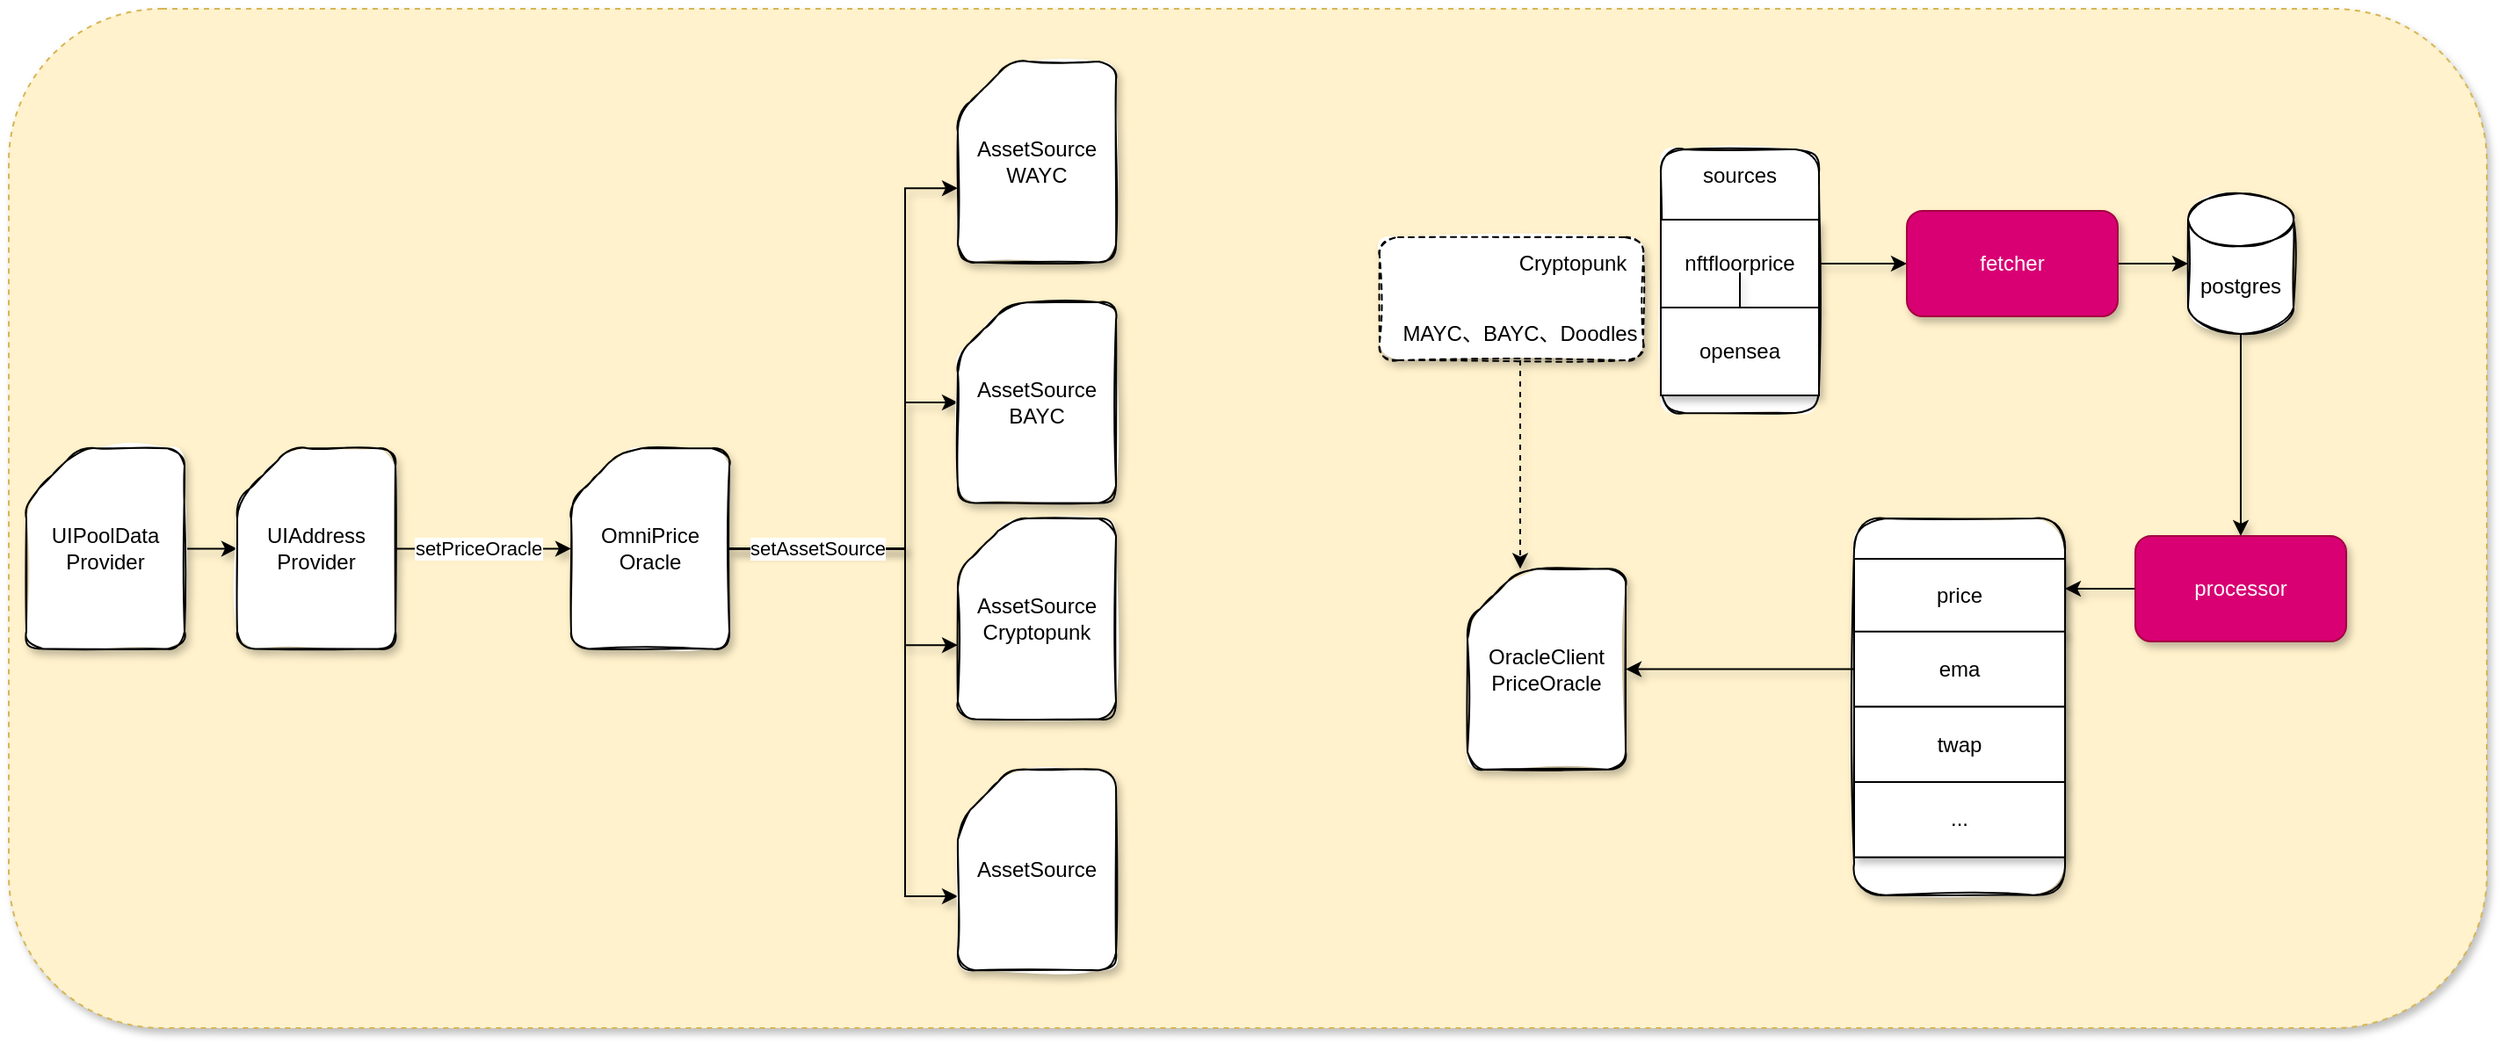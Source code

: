 <mxfile version="18.0.4" type="github">
  <diagram id="lm39UnG0xP7g4V9K822q" name="第 1 页">
    <mxGraphModel dx="1692" dy="702" grid="1" gridSize="10" guides="1" tooltips="1" connect="1" arrows="1" fold="1" page="1" pageScale="1" pageWidth="827" pageHeight="1169" math="0" shadow="0">
      <root>
        <mxCell id="0" />
        <mxCell id="1" parent="0" />
        <mxCell id="ALS0ME_dZ4r5XlrfOJKZ-67" value="" style="rounded=1;whiteSpace=wrap;html=1;dashed=1;fillColor=#fff2cc;strokeColor=#d6b656;glass=0;shadow=1;" vertex="1" parent="1">
          <mxGeometry x="-600" y="360" width="1410" height="580" as="geometry" />
        </mxCell>
        <mxCell id="ALS0ME_dZ4r5XlrfOJKZ-38" value="" style="rounded=1;whiteSpace=wrap;html=1;dashed=1;shadow=1;glass=0;sketch=1;" vertex="1" parent="1">
          <mxGeometry x="180" y="490" width="150" height="70" as="geometry" />
        </mxCell>
        <mxCell id="ALS0ME_dZ4r5XlrfOJKZ-1" value="" style="rounded=1;whiteSpace=wrap;html=1;shadow=0;glass=0;sketch=1;" vertex="1" parent="1">
          <mxGeometry x="340" y="440" width="90" height="150" as="geometry" />
        </mxCell>
        <mxCell id="ALS0ME_dZ4r5XlrfOJKZ-14" style="edgeStyle=orthogonalEdgeStyle;rounded=0;orthogonalLoop=1;jettySize=auto;html=1;exitX=1;exitY=0.5;exitDx=0;exitDy=0;entryX=0;entryY=0.5;entryDx=0;entryDy=0;shadow=1;" edge="1" parent="1" source="ALS0ME_dZ4r5XlrfOJKZ-2" target="ALS0ME_dZ4r5XlrfOJKZ-13">
          <mxGeometry relative="1" as="geometry" />
        </mxCell>
        <mxCell id="ALS0ME_dZ4r5XlrfOJKZ-2" value="nftfloorprice" style="rounded=0;whiteSpace=wrap;html=1;shadow=1;" vertex="1" parent="1">
          <mxGeometry x="340" y="480" width="90" height="50" as="geometry" />
        </mxCell>
        <mxCell id="ALS0ME_dZ4r5XlrfOJKZ-9" value="" style="edgeStyle=orthogonalEdgeStyle;rounded=0;orthogonalLoop=1;jettySize=auto;html=1;shadow=1;" edge="1" parent="1" source="ALS0ME_dZ4r5XlrfOJKZ-3" target="ALS0ME_dZ4r5XlrfOJKZ-2">
          <mxGeometry relative="1" as="geometry" />
        </mxCell>
        <mxCell id="ALS0ME_dZ4r5XlrfOJKZ-3" value="opensea" style="rounded=0;whiteSpace=wrap;html=1;shadow=1;" vertex="1" parent="1">
          <mxGeometry x="340" y="530" width="90" height="50" as="geometry" />
        </mxCell>
        <mxCell id="ALS0ME_dZ4r5XlrfOJKZ-39" style="edgeStyle=orthogonalEdgeStyle;rounded=0;orthogonalLoop=1;jettySize=auto;html=1;exitX=0.5;exitY=1;exitDx=0;exitDy=0;entryX=0;entryY=0;entryDx=30;entryDy=0;entryPerimeter=0;dashed=1;shadow=1;" edge="1" parent="1" source="ALS0ME_dZ4r5XlrfOJKZ-7" target="ALS0ME_dZ4r5XlrfOJKZ-34">
          <mxGeometry relative="1" as="geometry" />
        </mxCell>
        <mxCell id="ALS0ME_dZ4r5XlrfOJKZ-7" value="MAYC、BAYC、Doodles" style="text;html=1;strokeColor=none;fillColor=none;align=center;verticalAlign=middle;whiteSpace=wrap;rounded=0;shadow=1;" vertex="1" parent="1">
          <mxGeometry x="180" y="530" width="160" height="30" as="geometry" />
        </mxCell>
        <mxCell id="ALS0ME_dZ4r5XlrfOJKZ-8" value="Cryptopunk" style="text;html=1;strokeColor=none;fillColor=none;align=center;verticalAlign=middle;whiteSpace=wrap;rounded=0;shadow=1;" vertex="1" parent="1">
          <mxGeometry x="260" y="490" width="60" height="30" as="geometry" />
        </mxCell>
        <mxCell id="ALS0ME_dZ4r5XlrfOJKZ-10" value="sources" style="text;html=1;strokeColor=none;fillColor=none;align=center;verticalAlign=middle;whiteSpace=wrap;rounded=0;shadow=1;" vertex="1" parent="1">
          <mxGeometry x="355" y="440" width="60" height="30" as="geometry" />
        </mxCell>
        <mxCell id="ALS0ME_dZ4r5XlrfOJKZ-17" style="edgeStyle=orthogonalEdgeStyle;rounded=0;orthogonalLoop=1;jettySize=auto;html=1;exitX=0.5;exitY=1;exitDx=0;exitDy=0;exitPerimeter=0;entryX=0.5;entryY=0;entryDx=0;entryDy=0;shadow=1;" edge="1" parent="1" source="ALS0ME_dZ4r5XlrfOJKZ-11" target="ALS0ME_dZ4r5XlrfOJKZ-16">
          <mxGeometry relative="1" as="geometry" />
        </mxCell>
        <mxCell id="ALS0ME_dZ4r5XlrfOJKZ-11" value="postgres" style="shape=cylinder3;whiteSpace=wrap;html=1;boundedLbl=1;backgroundOutline=1;size=15;shadow=1;sketch=1;" vertex="1" parent="1">
          <mxGeometry x="640" y="465" width="60" height="80" as="geometry" />
        </mxCell>
        <mxCell id="ALS0ME_dZ4r5XlrfOJKZ-15" style="edgeStyle=orthogonalEdgeStyle;rounded=0;orthogonalLoop=1;jettySize=auto;html=1;exitX=1;exitY=0.5;exitDx=0;exitDy=0;entryX=0;entryY=0.5;entryDx=0;entryDy=0;entryPerimeter=0;shadow=1;" edge="1" parent="1" source="ALS0ME_dZ4r5XlrfOJKZ-13" target="ALS0ME_dZ4r5XlrfOJKZ-11">
          <mxGeometry relative="1" as="geometry" />
        </mxCell>
        <mxCell id="ALS0ME_dZ4r5XlrfOJKZ-13" value="fetcher" style="rounded=1;whiteSpace=wrap;html=1;fillColor=#d80073;strokeColor=#A50040;fontColor=#ffffff;shadow=1;" vertex="1" parent="1">
          <mxGeometry x="480" y="475" width="120" height="60" as="geometry" />
        </mxCell>
        <mxCell id="ALS0ME_dZ4r5XlrfOJKZ-29" style="edgeStyle=orthogonalEdgeStyle;rounded=0;orthogonalLoop=1;jettySize=auto;html=1;exitX=0;exitY=0.5;exitDx=0;exitDy=0;shadow=1;" edge="1" parent="1" source="ALS0ME_dZ4r5XlrfOJKZ-16">
          <mxGeometry relative="1" as="geometry">
            <mxPoint x="570" y="690" as="targetPoint" />
          </mxGeometry>
        </mxCell>
        <mxCell id="ALS0ME_dZ4r5XlrfOJKZ-16" value="processor" style="rounded=1;whiteSpace=wrap;html=1;fillColor=#d80073;fontColor=#ffffff;strokeColor=#A50040;shadow=1;" vertex="1" parent="1">
          <mxGeometry x="610" y="660" width="120" height="60" as="geometry" />
        </mxCell>
        <mxCell id="ALS0ME_dZ4r5XlrfOJKZ-18" value="" style="rounded=1;whiteSpace=wrap;html=1;shadow=1;glass=0;sketch=1;" vertex="1" parent="1">
          <mxGeometry x="450" y="650" width="120" height="214.38" as="geometry" />
        </mxCell>
        <mxCell id="ALS0ME_dZ4r5XlrfOJKZ-19" value="price" style="rounded=0;whiteSpace=wrap;html=1;shadow=1;" vertex="1" parent="1">
          <mxGeometry x="450" y="673" width="120" height="42.81" as="geometry" />
        </mxCell>
        <mxCell id="ALS0ME_dZ4r5XlrfOJKZ-35" style="edgeStyle=orthogonalEdgeStyle;rounded=0;orthogonalLoop=1;jettySize=auto;html=1;exitX=0;exitY=0.5;exitDx=0;exitDy=0;entryX=1;entryY=0.5;entryDx=0;entryDy=0;entryPerimeter=0;shadow=1;" edge="1" parent="1" source="ALS0ME_dZ4r5XlrfOJKZ-30" target="ALS0ME_dZ4r5XlrfOJKZ-34">
          <mxGeometry relative="1" as="geometry" />
        </mxCell>
        <mxCell id="ALS0ME_dZ4r5XlrfOJKZ-30" value="ema" style="rounded=0;whiteSpace=wrap;html=1;shadow=1;" vertex="1" parent="1">
          <mxGeometry x="450" y="714.38" width="120" height="42.81" as="geometry" />
        </mxCell>
        <mxCell id="ALS0ME_dZ4r5XlrfOJKZ-31" value="twap" style="rounded=0;whiteSpace=wrap;html=1;shadow=1;" vertex="1" parent="1">
          <mxGeometry x="450" y="757.19" width="120" height="42.81" as="geometry" />
        </mxCell>
        <mxCell id="ALS0ME_dZ4r5XlrfOJKZ-32" value="..." style="rounded=0;whiteSpace=wrap;html=1;shadow=1;" vertex="1" parent="1">
          <mxGeometry x="450" y="800" width="120" height="42.81" as="geometry" />
        </mxCell>
        <mxCell id="ALS0ME_dZ4r5XlrfOJKZ-34" value="OracleClient&lt;br&gt;PriceOracle" style="shape=card;whiteSpace=wrap;html=1;shadow=1;rounded=1;sketch=1;" vertex="1" parent="1">
          <mxGeometry x="230" y="678.68" width="90" height="114.21" as="geometry" />
        </mxCell>
        <mxCell id="ALS0ME_dZ4r5XlrfOJKZ-43" style="edgeStyle=orthogonalEdgeStyle;rounded=0;orthogonalLoop=1;jettySize=auto;html=1;exitX=1;exitY=0.5;exitDx=0;exitDy=0;exitPerimeter=0;shadow=1;" edge="1" parent="1" source="ALS0ME_dZ4r5XlrfOJKZ-41" target="ALS0ME_dZ4r5XlrfOJKZ-42">
          <mxGeometry relative="1" as="geometry" />
        </mxCell>
        <mxCell id="ALS0ME_dZ4r5XlrfOJKZ-41" value="UIPoolData&lt;br&gt;Provider" style="shape=card;whiteSpace=wrap;html=1;shadow=1;rounded=1;sketch=1;" vertex="1" parent="1">
          <mxGeometry x="-590" y="610.09" width="90" height="114.21" as="geometry" />
        </mxCell>
        <mxCell id="ALS0ME_dZ4r5XlrfOJKZ-46" style="edgeStyle=orthogonalEdgeStyle;rounded=0;orthogonalLoop=1;jettySize=auto;html=1;exitX=1;exitY=0.5;exitDx=0;exitDy=0;exitPerimeter=0;shadow=1;" edge="1" parent="1" source="ALS0ME_dZ4r5XlrfOJKZ-42" target="ALS0ME_dZ4r5XlrfOJKZ-44">
          <mxGeometry relative="1" as="geometry" />
        </mxCell>
        <mxCell id="ALS0ME_dZ4r5XlrfOJKZ-68" value="setPriceOracle" style="edgeLabel;html=1;align=center;verticalAlign=middle;resizable=0;points=[];" vertex="1" connectable="0" parent="ALS0ME_dZ4r5XlrfOJKZ-46">
          <mxGeometry x="-0.33" y="-1" relative="1" as="geometry">
            <mxPoint x="13" y="-1" as="offset" />
          </mxGeometry>
        </mxCell>
        <mxCell id="ALS0ME_dZ4r5XlrfOJKZ-42" value="UIAddress&lt;br&gt;Provider" style="shape=card;whiteSpace=wrap;html=1;shadow=1;rounded=1;sketch=1;" vertex="1" parent="1">
          <mxGeometry x="-470" y="610.09" width="90" height="114.21" as="geometry" />
        </mxCell>
        <mxCell id="ALS0ME_dZ4r5XlrfOJKZ-48" style="edgeStyle=orthogonalEdgeStyle;rounded=0;orthogonalLoop=1;jettySize=auto;html=1;exitX=1;exitY=0.5;exitDx=0;exitDy=0;exitPerimeter=0;shadow=1;" edge="1" parent="1" source="ALS0ME_dZ4r5XlrfOJKZ-44" target="ALS0ME_dZ4r5XlrfOJKZ-47">
          <mxGeometry relative="1" as="geometry">
            <Array as="points">
              <mxPoint x="-90" y="667" />
              <mxPoint x="-90" y="584" />
            </Array>
          </mxGeometry>
        </mxCell>
        <mxCell id="ALS0ME_dZ4r5XlrfOJKZ-50" style="edgeStyle=orthogonalEdgeStyle;rounded=0;orthogonalLoop=1;jettySize=auto;html=1;exitX=1;exitY=0.5;exitDx=0;exitDy=0;exitPerimeter=0;entryX=0;entryY=0;entryDx=0;entryDy=72.105;entryPerimeter=0;shadow=1;" edge="1" parent="1" source="ALS0ME_dZ4r5XlrfOJKZ-44" target="ALS0ME_dZ4r5XlrfOJKZ-49">
          <mxGeometry relative="1" as="geometry">
            <Array as="points">
              <mxPoint x="-90" y="667" />
              <mxPoint x="-90" y="722" />
            </Array>
          </mxGeometry>
        </mxCell>
        <mxCell id="ALS0ME_dZ4r5XlrfOJKZ-52" style="edgeStyle=orthogonalEdgeStyle;rounded=0;orthogonalLoop=1;jettySize=auto;html=1;exitX=1;exitY=0.5;exitDx=0;exitDy=0;exitPerimeter=0;entryX=0;entryY=0;entryDx=0;entryDy=72.105;entryPerimeter=0;shadow=1;" edge="1" parent="1" source="ALS0ME_dZ4r5XlrfOJKZ-44" target="ALS0ME_dZ4r5XlrfOJKZ-51">
          <mxGeometry relative="1" as="geometry">
            <Array as="points">
              <mxPoint x="-90" y="667" />
              <mxPoint x="-90" y="865" />
            </Array>
          </mxGeometry>
        </mxCell>
        <mxCell id="ALS0ME_dZ4r5XlrfOJKZ-54" style="edgeStyle=orthogonalEdgeStyle;rounded=0;orthogonalLoop=1;jettySize=auto;html=1;exitX=1;exitY=0.5;exitDx=0;exitDy=0;exitPerimeter=0;entryX=0;entryY=0;entryDx=0;entryDy=72.105;entryPerimeter=0;shadow=1;" edge="1" parent="1" source="ALS0ME_dZ4r5XlrfOJKZ-44" target="ALS0ME_dZ4r5XlrfOJKZ-53">
          <mxGeometry relative="1" as="geometry">
            <Array as="points">
              <mxPoint x="-90" y="667" />
              <mxPoint x="-90" y="462" />
            </Array>
          </mxGeometry>
        </mxCell>
        <mxCell id="ALS0ME_dZ4r5XlrfOJKZ-69" value="setAssetSource" style="edgeLabel;html=1;align=center;verticalAlign=middle;resizable=0;points=[];" vertex="1" connectable="0" parent="ALS0ME_dZ4r5XlrfOJKZ-54">
          <mxGeometry x="-0.766" y="-4" relative="1" as="geometry">
            <mxPoint x="11" y="-4" as="offset" />
          </mxGeometry>
        </mxCell>
        <mxCell id="ALS0ME_dZ4r5XlrfOJKZ-44" value="OmniPrice&lt;br&gt;Oracle" style="shape=card;whiteSpace=wrap;html=1;shadow=1;rounded=1;sketch=1;" vertex="1" parent="1">
          <mxGeometry x="-280" y="610.09" width="90" height="114.21" as="geometry" />
        </mxCell>
        <mxCell id="ALS0ME_dZ4r5XlrfOJKZ-47" value="AssetSource&lt;br&gt;BAYC" style="shape=card;whiteSpace=wrap;html=1;shadow=1;rounded=1;sketch=1;" vertex="1" parent="1">
          <mxGeometry x="-60" y="527.0" width="90" height="114.21" as="geometry" />
        </mxCell>
        <mxCell id="ALS0ME_dZ4r5XlrfOJKZ-49" value="AssetSource&lt;br&gt;Cryptopunk" style="shape=card;whiteSpace=wrap;html=1;shadow=1;rounded=1;sketch=1;" vertex="1" parent="1">
          <mxGeometry x="-60" y="650.0" width="90" height="114.21" as="geometry" />
        </mxCell>
        <mxCell id="ALS0ME_dZ4r5XlrfOJKZ-51" value="AssetSource&lt;br&gt;" style="shape=card;whiteSpace=wrap;html=1;shadow=1;rounded=1;sketch=1;" vertex="1" parent="1">
          <mxGeometry x="-60" y="792.89" width="90" height="114.21" as="geometry" />
        </mxCell>
        <mxCell id="ALS0ME_dZ4r5XlrfOJKZ-53" value="AssetSource&lt;br&gt;WAYC" style="shape=card;whiteSpace=wrap;html=1;shadow=1;rounded=1;sketch=1;" vertex="1" parent="1">
          <mxGeometry x="-60" y="390.0" width="90" height="114.21" as="geometry" />
        </mxCell>
      </root>
    </mxGraphModel>
  </diagram>
</mxfile>
